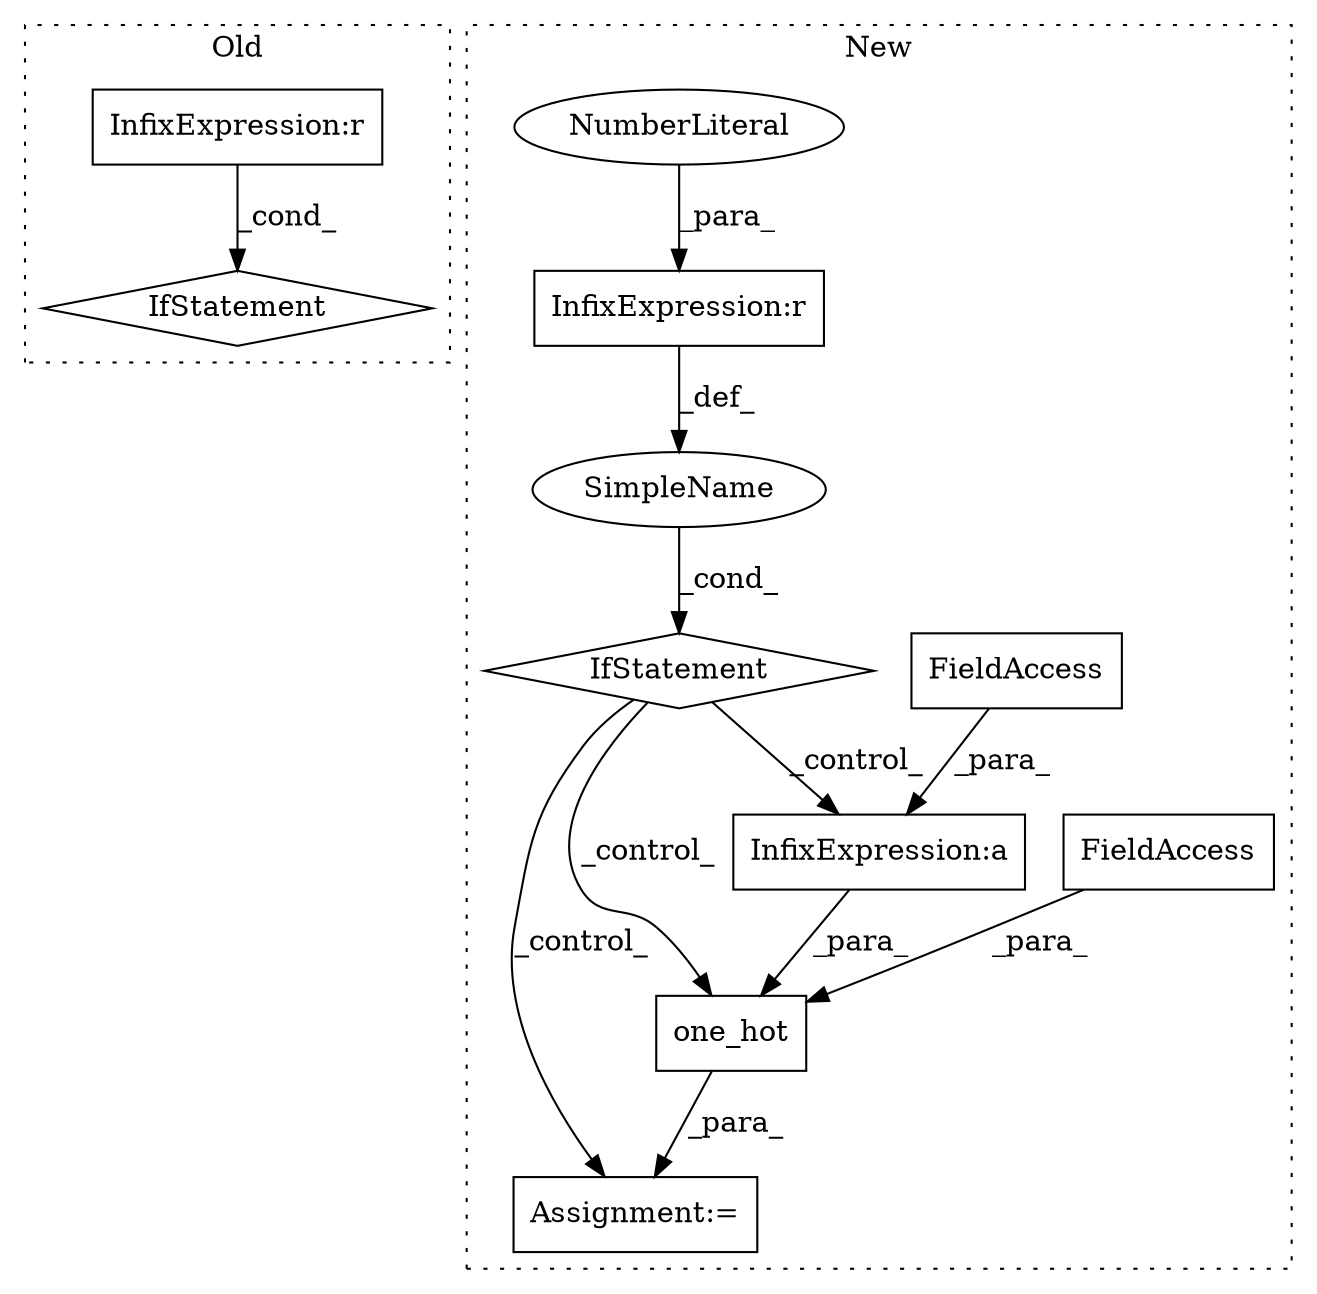digraph G {
subgraph cluster0 {
1 [label="IfStatement" a="25" s="5163,5183" l="4,2" shape="diamond"];
11 [label="InfixExpression:r" a="27" s="5174" l="4" shape="box"];
label = "Old";
style="dotted";
}
subgraph cluster1 {
2 [label="one_hot" a="32" s="6258,6328" l="8,1" shape="box"];
3 [label="Assignment:=" a="7" s="6252" l="1" shape="box"];
4 [label="FieldAccess" a="22" s="6266" l="23" shape="box"];
5 [label="IfStatement" a="25" s="6214,6233" l="4,2" shape="diamond"];
6 [label="InfixExpression:a" a="27" s="6303" l="3" shape="box"];
7 [label="FieldAccess" a="22" s="6306" l="22" shape="box"];
8 [label="SimpleName" a="42" s="" l="" shape="ellipse"];
9 [label="InfixExpression:r" a="27" s="6229" l="3" shape="box"];
10 [label="NumberLiteral" a="34" s="6232" l="1" shape="ellipse"];
label = "New";
style="dotted";
}
2 -> 3 [label="_para_"];
4 -> 2 [label="_para_"];
5 -> 2 [label="_control_"];
5 -> 6 [label="_control_"];
5 -> 3 [label="_control_"];
6 -> 2 [label="_para_"];
7 -> 6 [label="_para_"];
8 -> 5 [label="_cond_"];
9 -> 8 [label="_def_"];
10 -> 9 [label="_para_"];
11 -> 1 [label="_cond_"];
}